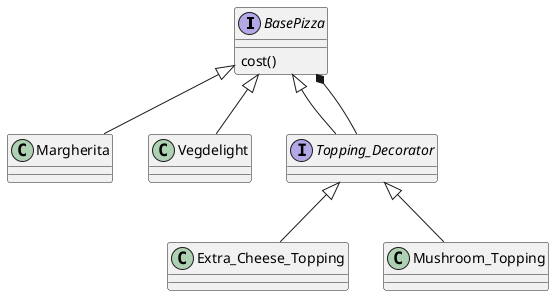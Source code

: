 @startuml "Decorataor_pattern"
interface BasePizza
BasePizza : cost()

class Margherita
BasePizza <|-- Margherita

class Vegdelight
BasePizza <|-- Vegdelight

interface Topping_Decorator
BasePizza <|-- Topping_Decorator
BasePizza *-- Topping_Decorator

class Extra_Cheese_Topping
Topping_Decorator <|-- Extra_Cheese_Topping

class Mushroom_Topping
Topping_Decorator <|-- Mushroom_Topping

@enduml